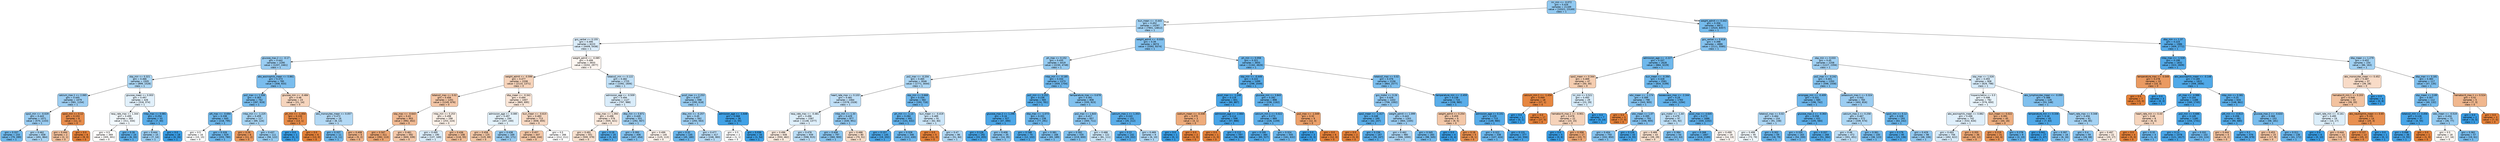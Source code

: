 digraph Tree {
node [shape=box, style="filled, rounded", color="black", fontname="helvetica"] ;
edge [fontname="helvetica"] ;
0 [label="inr_min <= -0.072\ngini = 0.426\nsamples = 21169\nvalue = [10321, 23169]\nclass = 1", fillcolor="#91c9f1"] ;
1 [label="bun_mean <= -0.443\ngini = 0.452\nsamples = 14297\nvalue = [7801, 14812]\nclass = 1", fillcolor="#a1d1f3"] ;
0 -> 1 [labeldistance=2.5, labelangle=45, headlabel="True"] ;
2 [label="gcs_verbal <= 0.155\ngini = 0.495\nsamples = 6223\nvalue = [4409, 5438]\nclass = 1", fillcolor="#daecfa"] ;
1 -> 2 ;
3 [label="glucose_max.2 <= -0.17\ngini = 0.442\nsamples = 2290\nvalue = [1207, 2461]\nclass = 1", fillcolor="#9acdf2"] ;
2 -> 3 ;
4 [label="sbp_min <= 0.321\ngini = 0.466\nsamples = 1505\nvalue = [899, 1528]\nclass = 1", fillcolor="#add7f4"] ;
3 -> 4 ;
5 [label="calcium_max.1 <= 2.065\ngini = 0.445\nsamples = 1079\nvalue = [581, 1154]\nclass = 1", fillcolor="#9dcef2"] ;
4 -> 5 ;
6 [label="spo2_min <= -0.029\ngini = 0.443\nsamples = 1071\nvalue = [570, 1153]\nclass = 1", fillcolor="#9bcdf2"] ;
5 -> 6 ;
7 [label="gini = 0.337\nsamples = 233\nvalue = [79, 289]\nclass = 1", fillcolor="#6fb8ec"] ;
6 -> 7 ;
8 [label="gini = 0.462\nsamples = 838\nvalue = [491, 864]\nclass = 1", fillcolor="#aad5f4"] ;
6 -> 8 ;
9 [label="spo2_min <= 0.12\ngini = 0.153\nsamples = 8\nvalue = [11, 1]\nclass = 0", fillcolor="#e78c4b"] ;
5 -> 9 ;
10 [label="gini = 0.444\nsamples = 2\nvalue = [2, 1]\nclass = 0", fillcolor="#f2c09c"] ;
9 -> 10 ;
11 [label="gini = 0.0\nsamples = 6\nvalue = [9, 0]\nclass = 0", fillcolor="#e58139"] ;
9 -> 11 ;
12 [label="glucose_mean <= 0.003\ngini = 0.497\nsamples = 426\nvalue = [318, 374]\nclass = 1", fillcolor="#e1f0fb"] ;
4 -> 12 ;
13 [label="resp_rate_max <= 1.344\ngini = 0.499\nsamples = 393\nvalue = [311, 334]\nclass = 1", fillcolor="#f1f8fd"] ;
12 -> 13 ;
14 [label="gini = 0.5\nsamples = 369\nvalue = [305, 301]\nclass = 0", fillcolor="#fffdfc"] ;
13 -> 14 ;
15 [label="gini = 0.26\nsamples = 24\nvalue = [6, 33]\nclass = 1", fillcolor="#5dafea"] ;
13 -> 15 ;
16 [label="mbp_max <= 0.081\ngini = 0.254\nsamples = 33\nvalue = [7, 40]\nclass = 1", fillcolor="#5caeea"] ;
12 -> 16 ;
17 [label="gini = 0.444\nsamples = 15\nvalue = [7, 14]\nclass = 1", fillcolor="#9ccef2"] ;
16 -> 17 ;
18 [label="gini = 0.0\nsamples = 18\nvalue = [0, 26]\nclass = 1", fillcolor="#399de5"] ;
16 -> 18 ;
19 [label="abs_eosinophils_mean <= 0.861\ngini = 0.373\nsamples = 785\nvalue = [308, 933]\nclass = 1", fillcolor="#7abdee"] ;
3 -> 19 ;
20 [label="po2_max <= 1.556\ngini = 0.363\nsamples = 762\nvalue = [287, 919]\nclass = 1", fillcolor="#77bced"] ;
19 -> 20 ;
21 [label="ptt_max <= -0.694\ngini = 0.338\nsamples = 645\nvalue = [218, 795]\nclass = 1", fillcolor="#6fb8ec"] ;
20 -> 21 ;
22 [label="gini = 0.5\nsamples = 16\nvalue = [15, 15]\nclass = 0", fillcolor="#ffffff"] ;
21 -> 22 ;
23 [label="gini = 0.328\nsamples = 629\nvalue = [203, 780]\nclass = 1", fillcolor="#6db7ec"] ;
21 -> 23 ;
24 [label="mbp_min <= -1.225\ngini = 0.459\nsamples = 117\nvalue = [69, 124]\nclass = 1", fillcolor="#a7d4f3"] ;
20 -> 24 ;
25 [label="gini = 0.26\nsamples = 6\nvalue = [11, 2]\nclass = 0", fillcolor="#ea985d"] ;
24 -> 25 ;
26 [label="gini = 0.437\nsamples = 111\nvalue = [58, 122]\nclass = 1", fillcolor="#97ccf1"] ;
24 -> 26 ;
27 [label="glucose_min <= -0.484\ngini = 0.48\nsamples = 23\nvalue = [21, 14]\nclass = 0", fillcolor="#f6d5bd"] ;
19 -> 27 ;
28 [label="ph_min <= -1.454\ngini = 0.133\nsamples = 7\nvalue = [13, 1]\nclass = 0", fillcolor="#e78b48"] ;
27 -> 28 ;
29 [label="gini = 0.0\nsamples = 1\nvalue = [0, 1]\nclass = 1", fillcolor="#399de5"] ;
28 -> 29 ;
30 [label="gini = 0.0\nsamples = 6\nvalue = [13, 0]\nclass = 0", fillcolor="#e58139"] ;
28 -> 30 ;
31 [label="abs_monocytes_mean <= 0.057\ngini = 0.472\nsamples = 16\nvalue = [8, 13]\nclass = 1", fillcolor="#b3d9f5"] ;
27 -> 31 ;
32 [label="gini = 0.337\nsamples = 11\nvalue = [3, 11]\nclass = 1", fillcolor="#6fb8ec"] ;
31 -> 32 ;
33 [label="gini = 0.408\nsamples = 5\nvalue = [5, 2]\nclass = 0", fillcolor="#efb388"] ;
31 -> 33 ;
34 [label="weight_admit <= -0.085\ngini = 0.499\nsamples = 3933\nvalue = [3202, 2977]\nclass = 0", fillcolor="#fdf6f1"] ;
2 -> 34 ;
35 [label="weight_admit <= -0.599\ngini = 0.477\nsamples = 2208\nvalue = [2110, 1371]\nclass = 0", fillcolor="#f6d3ba"] ;
34 -> 35 ;
36 [label="totalco2_max <= 0.02\ngini = 0.456\nsamples = 1201\nvalue = [1245, 676]\nclass = 0", fillcolor="#f3c5a5"] ;
35 -> 36 ;
37 [label="sbp_max <= -0.643\ngini = 0.43\nsamples = 903\nvalue = [992, 452]\nclass = 0", fillcolor="#f1ba93"] ;
36 -> 37 ;
38 [label="gini = 0.347\nsamples = 311\nvalue = [392, 113]\nclass = 0", fillcolor="#eca572"] ;
37 -> 38 ;
39 [label="gini = 0.461\nsamples = 592\nvalue = [600, 339]\nclass = 0", fillcolor="#f4c8a9"] ;
37 -> 39 ;
40 [label="mbp_min <= 0.253\ngini = 0.498\nsamples = 298\nvalue = [253, 224]\nclass = 0", fillcolor="#fcf1e8"] ;
36 -> 40 ;
41 [label="gini = 0.495\nsamples = 190\nvalue = [137, 169]\nclass = 1", fillcolor="#daecfa"] ;
40 -> 41 ;
42 [label="gini = 0.436\nsamples = 108\nvalue = [116, 55]\nclass = 0", fillcolor="#f1bd97"] ;
40 -> 42 ;
43 [label="dbp_mean <= -0.341\ngini = 0.494\nsamples = 1007\nvalue = [865, 695]\nclass = 0", fillcolor="#fae6d8"] ;
35 -> 43 ;
44 [label="admission_age <= -0.085\ngini = 0.497\nsamples = 294\nvalue = [207, 240]\nclass = 1", fillcolor="#e4f2fb"] ;
43 -> 44 ;
45 [label="gini = 0.458\nsamples = 125\nvalue = [125, 69]\nclass = 0", fillcolor="#f3c7a6"] ;
44 -> 45 ;
46 [label="gini = 0.438\nsamples = 169\nvalue = [82, 171]\nclass = 1", fillcolor="#98ccf1"] ;
44 -> 46 ;
47 [label="bun_mean <= -0.615\ngini = 0.483\nsamples = 713\nvalue = [658, 455]\nclass = 0", fillcolor="#f7d8c2"] ;
43 -> 47 ;
48 [label="gini = 0.457\nsamples = 447\nvalue = [446, 244]\nclass = 0", fillcolor="#f3c6a5"] ;
47 -> 48 ;
49 [label="gini = 0.5\nsamples = 266\nvalue = [212, 211]\nclass = 0", fillcolor="#fffefe"] ;
47 -> 49 ;
50 [label="totalco2_min <= 0.122\ngini = 0.482\nsamples = 1725\nvalue = [1092, 1606]\nclass = 1", fillcolor="#c0e0f7"] ;
34 -> 50 ;
51 [label="admission_age <= -0.509\ngini = 0.494\nsamples = 1127\nvalue = [797, 988]\nclass = 1", fillcolor="#d9ecfa"] ;
50 -> 51 ;
52 [label="mbp_max <= 1.394\ngini = 0.496\nsamples = 576\nvalue = [505, 421]\nclass = 0", fillcolor="#fbeade"] ;
51 -> 52 ;
53 [label="gini = 0.491\nsamples = 551\nvalue = [500, 379]\nclass = 0", fillcolor="#f9e1cf"] ;
52 -> 53 ;
54 [label="gini = 0.19\nsamples = 25\nvalue = [5, 42]\nclass = 1", fillcolor="#51a9e8"] ;
52 -> 54 ;
55 [label="dbp_min <= 0.871\ngini = 0.449\nsamples = 551\nvalue = [292, 567]\nclass = 1", fillcolor="#9fcff2"] ;
51 -> 55 ;
56 [label="gini = 0.393\nsamples = 406\nvalue = [167, 454]\nclass = 1", fillcolor="#82c1ef"] ;
55 -> 56 ;
57 [label="gini = 0.499\nsamples = 145\nvalue = [125, 113]\nclass = 0", fillcolor="#fdf3ec"] ;
55 -> 57 ;
58 [label="pco2_max <= 2.253\ngini = 0.437\nsamples = 598\nvalue = [295, 618]\nclass = 1", fillcolor="#98ccf1"] ;
50 -> 58 ;
59 [label="dbp_min <= -0.257\ngini = 0.45\nsamples = 562\nvalue = [293, 563]\nclass = 1", fillcolor="#a0d0f3"] ;
58 -> 59 ;
60 [label="gini = 0.32\nsamples = 145\nvalue = [45, 180]\nclass = 1", fillcolor="#6ab6ec"] ;
59 -> 60 ;
61 [label="gini = 0.477\nsamples = 417\nvalue = [248, 383]\nclass = 1", fillcolor="#b9dcf6"] ;
59 -> 61 ;
62 [label="admission_age <= -1.648\ngini = 0.068\nsamples = 36\nvalue = [2, 55]\nclass = 1", fillcolor="#40a1e6"] ;
58 -> 62 ;
63 [label="gini = 0.5\nsamples = 2\nvalue = [1, 1]\nclass = 0", fillcolor="#ffffff"] ;
62 -> 63 ;
64 [label="gini = 0.036\nsamples = 34\nvalue = [1, 54]\nclass = 1", fillcolor="#3d9fe5"] ;
62 -> 64 ;
65 [label="weight_admit <= -0.033\ngini = 0.39\nsamples = 8074\nvalue = [3392, 9374]\nclass = 1", fillcolor="#81c0ee"] ;
1 -> 65 ;
66 [label="ph_max <= 0.152\ngini = 0.435\nsamples = 4419\nvalue = [2230, 4748]\nclass = 1", fillcolor="#96cbf1"] ;
65 -> 66 ;
67 [label="po2_max <= -0.204\ngini = 0.465\nsamples = 3046\nvalue = [1771, 3044]\nclass = 1", fillcolor="#acd6f4"] ;
66 -> 67 ;
68 [label="heart_rate_max <= 0.103\ngini = 0.482\nsamples = 2464\nvalue = [1578, 2328]\nclass = 1", fillcolor="#bfdff7"] ;
67 -> 68 ;
69 [label="resp_rate_max <= -0.481\ngini = 0.496\nsamples = 1587\nvalue = [1148, 1377]\nclass = 1", fillcolor="#deeffb"] ;
68 -> 69 ;
70 [label="gini = 0.496\nsamples = 648\nvalue = [550, 462]\nclass = 0", fillcolor="#fbebdf"] ;
69 -> 70 ;
71 [label="gini = 0.478\nsamples = 939\nvalue = [598, 915]\nclass = 1", fillcolor="#baddf6"] ;
69 -> 71 ;
72 [label="mbp_min <= 1.33\ngini = 0.429\nsamples = 877\nvalue = [430, 951]\nclass = 1", fillcolor="#93c9f1"] ;
68 -> 72 ;
73 [label="gini = 0.408\nsamples = 797\nvalue = [360, 900]\nclass = 1", fillcolor="#88c4ef"] ;
72 -> 73 ;
74 [label="gini = 0.488\nsamples = 80\nvalue = [70, 51]\nclass = 0", fillcolor="#f8ddc9"] ;
72 -> 74 ;
75 [label="sbp_min <= 0.668\ngini = 0.334\nsamples = 582\nvalue = [193, 716]\nclass = 1", fillcolor="#6eb7ec"] ;
67 -> 75 ;
76 [label="ph_min <= -1.13\ngini = 0.284\nsamples = 491\nvalue = [131, 632]\nclass = 1", fillcolor="#62b1ea"] ;
75 -> 76 ;
77 [label="gini = 0.157\nsamples = 145\nvalue = [19, 202]\nclass = 1", fillcolor="#4ca6e7"] ;
76 -> 77 ;
78 [label="gini = 0.328\nsamples = 346\nvalue = [112, 430]\nclass = 1", fillcolor="#6db7ec"] ;
76 -> 78 ;
79 [label="bun_mean <= -0.419\ngini = 0.489\nsamples = 91\nvalue = [62, 84]\nclass = 1", fillcolor="#cbe5f8"] ;
75 -> 79 ;
80 [label="gini = 0.0\nsamples = 5\nvalue = [11, 0]\nclass = 0", fillcolor="#e58139"] ;
79 -> 80 ;
81 [label="gini = 0.47\nsamples = 86\nvalue = [51, 84]\nclass = 1", fillcolor="#b1d8f5"] ;
79 -> 81 ;
82 [label="mbp_min <= -0.185\ngini = 0.334\nsamples = 1373\nvalue = [459, 1704]\nclass = 1", fillcolor="#6eb7ec"] ;
66 -> 82 ;
83 [label="po2_min <= 0.252\ngini = 0.236\nsamples = 565\nvalue = [124, 781]\nclass = 1", fillcolor="#58ade9"] ;
82 -> 83 ;
84 [label="glucose_max.2 <= 1.296\ngini = 0.16\nsamples = 327\nvalue = [47, 490]\nclass = 1", fillcolor="#4ca6e7"] ;
83 -> 84 ;
85 [label="gini = 0.126\nsamples = 292\nvalue = [33, 455]\nclass = 1", fillcolor="#47a4e7"] ;
84 -> 85 ;
86 [label="gini = 0.408\nsamples = 35\nvalue = [14, 35]\nclass = 1", fillcolor="#88c4ef"] ;
84 -> 86 ;
87 [label="dbp_max <= -1.073\ngini = 0.331\nsamples = 238\nvalue = [77, 291]\nclass = 1", fillcolor="#6db7ec"] ;
83 -> 87 ;
88 [label="gini = 0.188\nsamples = 70\nvalue = [12, 102]\nclass = 1", fillcolor="#50a9e8"] ;
87 -> 88 ;
89 [label="gini = 0.381\nsamples = 168\nvalue = [65, 189]\nclass = 1", fillcolor="#7dbfee"] ;
87 -> 89 ;
90 [label="temperature_max <= 0.678\ngini = 0.391\nsamples = 808\nvalue = [335, 923]\nclass = 1", fillcolor="#81c1ee"] ;
82 -> 90 ;
91 [label="po2_max <= 1.643\ngini = 0.417\nsamples = 657\nvalue = [300, 711]\nclass = 1", fillcolor="#8dc6f0"] ;
90 -> 91 ;
92 [label="gini = 0.392\nsamples = 535\nvalue = [219, 600]\nclass = 1", fillcolor="#81c1ee"] ;
91 -> 92 ;
93 [label="gini = 0.488\nsamples = 122\nvalue = [81, 111]\nclass = 1", fillcolor="#c9e5f8"] ;
91 -> 93 ;
94 [label="calcium_max.1 <= 1.353\ngini = 0.243\nsamples = 151\nvalue = [35, 212]\nclass = 1", fillcolor="#5aade9"] ;
90 -> 94 ;
95 [label="gini = 0.22\nsamples = 142\nvalue = [29, 202]\nclass = 1", fillcolor="#55abe9"] ;
94 -> 95 ;
96 [label="gini = 0.469\nsamples = 9\nvalue = [6, 10]\nclass = 1", fillcolor="#b0d8f5"] ;
94 -> 96 ;
97 [label="ph_min <= 0.058\ngini = 0.321\nsamples = 3655\nvalue = [1162, 4626]\nclass = 1", fillcolor="#6bb6ec"] ;
65 -> 97 ;
98 [label="sbp_min <= -0.449\ngini = 0.222\nsamples = 1499\nvalue = [298, 2049]\nclass = 1", fillcolor="#56abe9"] ;
97 -> 98 ;
99 [label="pco2_max <= -1.248\ngini = 0.119\nsamples = 601\nvalue = [60, 887]\nclass = 1", fillcolor="#46a4e7"] ;
98 -> 99 ;
100 [label="sodium_mean <= -0.338\ngini = 0.375\nsamples = 3\nvalue = [3, 1]\nclass = 0", fillcolor="#eeab7b"] ;
99 -> 100 ;
101 [label="gini = 0.0\nsamples = 1\nvalue = [0, 1]\nclass = 1", fillcolor="#399de5"] ;
100 -> 101 ;
102 [label="gini = 0.0\nsamples = 2\nvalue = [3, 0]\nclass = 0", fillcolor="#e58139"] ;
100 -> 102 ;
103 [label="admission_age <= -2.664\ngini = 0.114\nsamples = 598\nvalue = [57, 886]\nclass = 1", fillcolor="#46a3e7"] ;
99 -> 103 ;
104 [label="gini = 0.0\nsamples = 1\nvalue = [1, 0]\nclass = 0", fillcolor="#e58139"] ;
103 -> 104 ;
105 [label="gini = 0.112\nsamples = 597\nvalue = [56, 886]\nclass = 1", fillcolor="#46a3e7"] ;
103 -> 105 ;
106 [label="glucose_min <= 3.843\ngini = 0.282\nsamples = 898\nvalue = [238, 1162]\nclass = 1", fillcolor="#62b1ea"] ;
98 -> 106 ;
107 [label="calcium_min.1 <= 0.022\ngini = 0.273\nsamples = 889\nvalue = [226, 1159]\nclass = 1", fillcolor="#60b0ea"] ;
106 -> 107 ;
108 [label="gini = 0.195\nsamples = 384\nvalue = [65, 527]\nclass = 1", fillcolor="#51a9e8"] ;
107 -> 108 ;
109 [label="gini = 0.324\nsamples = 505\nvalue = [161, 632]\nclass = 1", fillcolor="#6bb6ec"] ;
107 -> 109 ;
110 [label="po2_max <= -1.049\ngini = 0.32\nsamples = 9\nvalue = [12, 3]\nclass = 0", fillcolor="#eca06a"] ;
106 -> 110 ;
111 [label="gini = 0.0\nsamples = 3\nvalue = [0, 3]\nclass = 1", fillcolor="#399de5"] ;
110 -> 111 ;
112 [label="gini = 0.0\nsamples = 6\nvalue = [12, 0]\nclass = 0", fillcolor="#e58139"] ;
110 -> 112 ;
113 [label="totalco2_max <= 0.02\ngini = 0.376\nsamples = 2156\nvalue = [864, 2577]\nclass = 1", fillcolor="#7bbeee"] ;
97 -> 113 ;
114 [label="gcs_motor <= 0.26\ngini = 0.426\nsamples = 1432\nvalue = [706, 1592]\nclass = 1", fillcolor="#91c8f1"] ;
113 -> 114 ;
115 [label="spo2_mean <= -1.417\ngini = 0.248\nsamples = 169\nvalue = [42, 247]\nclass = 1", fillcolor="#5baee9"] ;
114 -> 115 ;
116 [label="gini = 0.0\nsamples = 2\nvalue = [3, 0]\nclass = 0", fillcolor="#e58139"] ;
115 -> 116 ;
117 [label="gini = 0.236\nsamples = 167\nvalue = [39, 247]\nclass = 1", fillcolor="#58ace9"] ;
115 -> 117 ;
118 [label="weight_admit <= 1.099\ngini = 0.443\nsamples = 1263\nvalue = [664, 1345]\nclass = 1", fillcolor="#9bcdf2"] ;
114 -> 118 ;
119 [label="gini = 0.462\nsamples = 980\nvalue = [566, 1000]\nclass = 1", fillcolor="#a9d4f4"] ;
118 -> 119 ;
120 [label="gini = 0.345\nsamples = 283\nvalue = [98, 345]\nclass = 1", fillcolor="#71b9ec"] ;
118 -> 120 ;
121 [label="temperature_min <= -2.459\ngini = 0.238\nsamples = 724\nvalue = [158, 985]\nclass = 1", fillcolor="#59ade9"] ;
113 -> 121 ;
122 [label="weight_admit <= 0.254\ngini = 0.459\nsamples = 9\nvalue = [9, 5]\nclass = 0", fillcolor="#f3c7a7"] ;
121 -> 122 ;
123 [label="gini = 0.0\nsamples = 4\nvalue = [0, 4]\nclass = 1", fillcolor="#399de5"] ;
122 -> 123 ;
124 [label="gini = 0.18\nsamples = 5\nvalue = [9, 1]\nclass = 0", fillcolor="#e88f4f"] ;
122 -> 124 ;
125 [label="admission_age <= 0.151\ngini = 0.229\nsamples = 715\nvalue = [149, 980]\nclass = 1", fillcolor="#57ace9"] ;
121 -> 125 ;
126 [label="gini = 0.322\nsamples = 338\nvalue = [107, 424]\nclass = 1", fillcolor="#6bb6ec"] ;
125 -> 126 ;
127 [label="gini = 0.131\nsamples = 377\nvalue = [42, 556]\nclass = 1", fillcolor="#48a4e7"] ;
125 -> 127 ;
128 [label="weight_admit <= 0.442\ngini = 0.356\nsamples = 6872\nvalue = [2520, 8357]\nclass = 1", fillcolor="#75bbed"] ;
0 -> 128 [labeldistance=2.5, labelangle=-45, headlabel="False"] ;
129 [label="gcs_verbal <= 0.618\ngini = 0.398\nsamples = 4886\nvalue = [2111, 5585]\nclass = 1", fillcolor="#84c2ef"] ;
128 -> 129 ;
130 [label="admission_age <= -2.227\ngini = 0.337\nsamples = 2628\nvalue = [884, 3229]\nclass = 1", fillcolor="#6fb8ec"] ;
129 -> 130 ;
131 [label="spo2_mean <= 0.344\ngini = 0.469\nsamples = 47\nvalue = [50, 30]\nclass = 0", fillcolor="#f5cdb0"] ;
130 -> 131 ;
132 [label="calcium_min.1 <= -1.434\ngini = 0.069\nsamples = 18\nvalue = [27, 1]\nclass = 0", fillcolor="#e68640"] ;
131 -> 132 ;
133 [label="gini = 0.0\nsamples = 1\nvalue = [0, 1]\nclass = 1", fillcolor="#399de5"] ;
132 -> 133 ;
134 [label="gini = 0.0\nsamples = 17\nvalue = [27, 0]\nclass = 0", fillcolor="#e58139"] ;
132 -> 134 ;
135 [label="inr_min <= 0.521\ngini = 0.493\nsamples = 29\nvalue = [23, 29]\nclass = 1", fillcolor="#d6ebfa"] ;
131 -> 135 ;
136 [label="hematocrit_max.1 <= -0.901\ngini = 0.478\nsamples = 22\nvalue = [23, 15]\nclass = 0", fillcolor="#f6d3ba"] ;
135 -> 136 ;
137 [label="gini = 0.0\nsamples = 5\nvalue = [0, 8]\nclass = 1", fillcolor="#399de5"] ;
136 -> 137 ;
138 [label="gini = 0.358\nsamples = 17\nvalue = [23, 7]\nclass = 0", fillcolor="#eda775"] ;
136 -> 138 ;
139 [label="gini = 0.0\nsamples = 7\nvalue = [0, 14]\nclass = 1", fillcolor="#399de5"] ;
135 -> 139 ;
140 [label="bun_mean <= -0.394\ngini = 0.328\nsamples = 2581\nvalue = [834, 3199]\nclass = 1", fillcolor="#6db7ec"] ;
130 -> 140 ;
141 [label="wbc_mean <= -1.174\ngini = 0.399\nsamples = 798\nvalue = [343, 905]\nclass = 1", fillcolor="#84c2ef"] ;
140 -> 141 ;
142 [label="gini = 0.0\nsamples = 5\nvalue = [7, 0]\nclass = 0", fillcolor="#e58139"] ;
141 -> 142 ;
143 [label="wbc_mean <= 1.07\ngini = 0.395\nsamples = 793\nvalue = [336, 905]\nclass = 1", fillcolor="#83c1ef"] ;
141 -> 143 ;
144 [label="gini = 0.404\nsamples = 750\nvalue = [332, 850]\nclass = 1", fillcolor="#86c3ef"] ;
143 -> 144 ;
145 [label="gini = 0.126\nsamples = 43\nvalue = [4, 55]\nclass = 1", fillcolor="#47a4e7"] ;
143 -> 145 ;
146 [label="baseexcess_max <= -2.344\ngini = 0.29\nsamples = 1783\nvalue = [491, 2294]\nclass = 1", fillcolor="#63b2eb"] ;
140 -> 146 ;
147 [label="gcs_motor <= -1.44\ngini = 0.479\nsamples = 97\nvalue = [61, 92]\nclass = 1", fillcolor="#bcdef6"] ;
146 -> 147 ;
148 [label="gini = 0.489\nsamples = 43\nvalue = [39, 29]\nclass = 0", fillcolor="#f8dfcc"] ;
147 -> 148 ;
149 [label="gini = 0.384\nsamples = 54\nvalue = [22, 63]\nclass = 1", fillcolor="#7ebfee"] ;
147 -> 149 ;
150 [label="pco2_max <= 4.645\ngini = 0.273\nsamples = 1686\nvalue = [430, 2202]\nclass = 1", fillcolor="#60b0ea"] ;
146 -> 150 ;
151 [label="gini = 0.268\nsamples = 1667\nvalue = [416, 2189]\nclass = 1", fillcolor="#5fb0ea"] ;
150 -> 151 ;
152 [label="gini = 0.499\nsamples = 19\nvalue = [14, 13]\nclass = 0", fillcolor="#fdf6f1"] ;
150 -> 152 ;
153 [label="sbp_min <= 0.033\ngini = 0.45\nsamples = 2258\nvalue = [1227, 2356]\nclass = 1", fillcolor="#a0d0f3"] ;
129 -> 153 ;
154 [label="po2_max <= -0.242\ngini = 0.401\nsamples = 1350\nvalue = [598, 1558]\nclass = 1", fillcolor="#85c3ef"] ;
153 -> 154 ;
155 [label="aniongap_min <= -0.409\ngini = 0.331\nsamples = 585\nvalue = [196, 742]\nclass = 1", fillcolor="#6db7ec"] ;
154 -> 155 ;
156 [label="totalco2_max <= 0.02\ngini = 0.464\nsamples = 154\nvalue = [91, 158]\nclass = 1", fillcolor="#abd5f4"] ;
155 -> 156 ;
157 [label="gini = 0.499\nsamples = 95\nvalue = [73, 79]\nclass = 1", fillcolor="#f0f8fd"] ;
156 -> 157 ;
158 [label="gini = 0.302\nsamples = 59\nvalue = [18, 79]\nclass = 1", fillcolor="#66b3eb"] ;
156 -> 158 ;
159 [label="glucose_max.2 <= -0.363\ngini = 0.258\nsamples = 431\nvalue = [105, 584]\nclass = 1", fillcolor="#5dafea"] ;
155 -> 159 ;
160 [label="gini = 0.335\nsamples = 163\nvalue = [54, 200]\nclass = 1", fillcolor="#6eb7ec"] ;
159 -> 160 ;
161 [label="gini = 0.207\nsamples = 268\nvalue = [51, 384]\nclass = 1", fillcolor="#53aae8"] ;
159 -> 161 ;
162 [label="potassium_max.1 <= 0.324\ngini = 0.442\nsamples = 765\nvalue = [402, 816]\nclass = 1", fillcolor="#9bcdf2"] ;
154 -> 162 ;
163 [label="calcium_max.1 <= 0.258\ngini = 0.467\nsamples = 572\nvalue = [339, 574]\nclass = 1", fillcolor="#aed7f4"] ;
162 -> 163 ;
164 [label="gini = 0.48\nsamples = 472\nvalue = [301, 451]\nclass = 1", fillcolor="#bddef6"] ;
163 -> 164 ;
165 [label="gini = 0.361\nsamples = 100\nvalue = [38, 123]\nclass = 1", fillcolor="#76bbed"] ;
163 -> 165 ;
166 [label="spo2_min <= 0.12\ngini = 0.328\nsamples = 193\nvalue = [63, 242]\nclass = 1", fillcolor="#6db7ec"] ;
162 -> 166 ;
167 [label="gini = 0.179\nsamples = 95\nvalue = [15, 136]\nclass = 1", fillcolor="#4fa8e8"] ;
166 -> 167 ;
168 [label="gini = 0.429\nsamples = 98\nvalue = [48, 106]\nclass = 1", fillcolor="#93c9f1"] ;
166 -> 168 ;
169 [label="sbp_max <= 1.026\ngini = 0.493\nsamples = 908\nvalue = [629, 798]\nclass = 1", fillcolor="#d5eaf9"] ;
153 -> 169 ;
170 [label="hispanic/latino <= 0.5\ngini = 0.498\nsamples = 782\nvalue = [576, 650]\nclass = 1", fillcolor="#e8f4fc"] ;
169 -> 170 ;
171 [label="abs_eosinophils_mean <= 0.882\ngini = 0.496\nsamples = 742\nvalue = [532, 634]\nclass = 1", fillcolor="#dfeffb"] ;
170 -> 171 ;
172 [label="gini = 0.493\nsamples = 706\nvalue = [492, 622]\nclass = 1", fillcolor="#d6ebfa"] ;
171 -> 172 ;
173 [label="gini = 0.355\nsamples = 36\nvalue = [40, 12]\nclass = 0", fillcolor="#eda774"] ;
171 -> 173 ;
174 [label="bun_mean <= 0.022\ngini = 0.391\nsamples = 40\nvalue = [44, 16]\nclass = 0", fillcolor="#eeaf81"] ;
170 -> 174 ;
175 [label="gini = 0.219\nsamples = 31\nvalue = [42, 6]\nclass = 0", fillcolor="#e99355"] ;
174 -> 175 ;
176 [label="gini = 0.278\nsamples = 9\nvalue = [2, 10]\nclass = 1", fillcolor="#61b1ea"] ;
174 -> 176 ;
177 [label="abs_lymphocytes_mean <= -0.099\ngini = 0.388\nsamples = 126\nvalue = [53, 148]\nclass = 1", fillcolor="#80c0ee"] ;
169 -> 177 ;
178 [label="temperature_min <= 0.336\ngini = 0.18\nsamples = 45\nvalue = [7, 63]\nclass = 1", fillcolor="#4fa8e8"] ;
177 -> 178 ;
179 [label="gini = 0.041\nsamples = 27\nvalue = [1, 47]\nclass = 1", fillcolor="#3d9fe6"] ;
178 -> 179 ;
180 [label="gini = 0.397\nsamples = 18\nvalue = [6, 16]\nclass = 1", fillcolor="#83c2ef"] ;
178 -> 180 ;
181 [label="heart_rate_max <= 0.348\ngini = 0.456\nsamples = 81\nvalue = [46, 85]\nclass = 1", fillcolor="#a4d2f3"] ;
177 -> 181 ;
182 [label="gini = 0.4\nsamples = 59\nvalue = [26, 68]\nclass = 1", fillcolor="#85c2ef"] ;
181 -> 182 ;
183 [label="gini = 0.497\nsamples = 22\nvalue = [20, 17]\nclass = 0", fillcolor="#fbece1"] ;
181 -> 183 ;
184 [label="dbp_min <= 1.37\ngini = 0.224\nsamples = 1986\nvalue = [409, 2772]\nclass = 1", fillcolor="#56abe9"] ;
128 -> 184 ;
185 [label="mbp_max <= -1.526\ngini = 0.196\nsamples = 1832\nvalue = [323, 2609]\nclass = 1", fillcolor="#52a9e8"] ;
184 -> 185 ;
186 [label="temperature_max <= -0.049\ngini = 0.278\nsamples = 10\nvalue = [15, 3]\nclass = 0", fillcolor="#ea9a61"] ;
185 -> 186 ;
187 [label="gini = 0.0\nsamples = 7\nvalue = [15, 0]\nclass = 0", fillcolor="#e58139"] ;
186 -> 187 ;
188 [label="gini = 0.0\nsamples = 3\nvalue = [0, 3]\nclass = 1", fillcolor="#399de5"] ;
186 -> 188 ;
189 [label="abs_eosinophils_mean <= -0.148\ngini = 0.189\nsamples = 1822\nvalue = [308, 2606]\nclass = 1", fillcolor="#50a9e8"] ;
185 -> 189 ;
190 [label="ph_max <= -4.986\ngini = 0.154\nsamples = 1188\nvalue = [160, 1745]\nclass = 1", fillcolor="#4ba6e7"] ;
189 -> 190 ;
191 [label="heart_rate_min <= 0.43\ngini = 0.48\nsamples = 8\nvalue = [6, 4]\nclass = 0", fillcolor="#f6d5bd"] ;
190 -> 191 ;
192 [label="gini = 0.0\nsamples = 4\nvalue = [5, 0]\nclass = 0", fillcolor="#e58139"] ;
191 -> 192 ;
193 [label="gini = 0.32\nsamples = 4\nvalue = [1, 4]\nclass = 1", fillcolor="#6ab6ec"] ;
191 -> 193 ;
194 [label="po2_min <= 0.686\ngini = 0.149\nsamples = 1180\nvalue = [154, 1741]\nclass = 1", fillcolor="#4ba6e7"] ;
190 -> 194 ;
195 [label="gini = 0.13\nsamples = 1078\nvalue = [121, 1617]\nclass = 1", fillcolor="#48a4e7"] ;
194 -> 195 ;
196 [label="gini = 0.332\nsamples = 102\nvalue = [33, 124]\nclass = 1", fillcolor="#6eb7ec"] ;
194 -> 196 ;
197 [label="mbp_min <= 0.381\ngini = 0.25\nsamples = 634\nvalue = [148, 861]\nclass = 1", fillcolor="#5baee9"] ;
189 -> 197 ;
198 [label="ptt_min <= -0.813\ngini = 0.206\nsamples = 481\nvalue = [90, 680]\nclass = 1", fillcolor="#53aae8"] ;
197 -> 198 ;
199 [label="gini = 0.444\nsamples = 5\nvalue = [4, 2]\nclass = 0", fillcolor="#f2c09c"] ;
198 -> 199 ;
200 [label="gini = 0.2\nsamples = 476\nvalue = [86, 678]\nclass = 1", fillcolor="#52a9e8"] ;
198 -> 200 ;
201 [label="glucose_max.2 <= -0.633\ngini = 0.368\nsamples = 153\nvalue = [58, 181]\nclass = 1", fillcolor="#78bced"] ;
197 -> 201 ;
202 [label="gini = 0.453\nsamples = 15\nvalue = [17, 9]\nclass = 0", fillcolor="#f3c4a2"] ;
201 -> 202 ;
203 [label="gini = 0.311\nsamples = 138\nvalue = [41, 172]\nclass = 1", fillcolor="#68b4eb"] ;
201 -> 203 ;
204 [label="dbp_mean <= 1.279\ngini = 0.452\nsamples = 154\nvalue = [86, 163]\nclass = 1", fillcolor="#a1d1f3"] ;
184 -> 204 ;
205 [label="abs_monocytes_mean <= 0.452\ngini = 0.487\nsamples = 37\nvalue = [39, 28]\nclass = 0", fillcolor="#f8dbc7"] ;
204 -> 205 ;
206 [label="hematocrit_min.1 <= 0.203\ngini = 0.448\nsamples = 33\nvalue = [39, 20]\nclass = 0", fillcolor="#f2c29f"] ;
205 -> 206 ;
207 [label="heart_rate_min <= -0.161\ngini = 0.495\nsamples = 19\nvalue = [14, 17]\nclass = 1", fillcolor="#dceefa"] ;
206 -> 207 ;
208 [label="gini = 0.0\nsamples = 6\nvalue = [0, 10]\nclass = 1", fillcolor="#399de5"] ;
207 -> 208 ;
209 [label="gini = 0.444\nsamples = 13\nvalue = [14, 7]\nclass = 0", fillcolor="#f2c09c"] ;
207 -> 209 ;
210 [label="abs_neutrophils_mean <= 0.65\ngini = 0.191\nsamples = 14\nvalue = [25, 3]\nclass = 0", fillcolor="#e89051"] ;
206 -> 210 ;
211 [label="gini = 0.137\nsamples = 13\nvalue = [25, 2]\nclass = 0", fillcolor="#e78b49"] ;
210 -> 211 ;
212 [label="gini = 0.0\nsamples = 1\nvalue = [0, 1]\nclass = 1", fillcolor="#399de5"] ;
210 -> 212 ;
213 [label="gini = 0.0\nsamples = 4\nvalue = [0, 8]\nclass = 1", fillcolor="#399de5"] ;
205 -> 213 ;
214 [label="dbp_max <= 3.181\ngini = 0.383\nsamples = 117\nvalue = [47, 135]\nclass = 1", fillcolor="#7ebfee"] ;
204 -> 214 ;
215 [label="sbp_mean <= 0.89\ngini = 0.357\nsamples = 112\nvalue = [40, 132]\nclass = 1", fillcolor="#75bbed"] ;
214 -> 215 ;
216 [label="totalco2_min <= 3.456\ngini = 0.126\nsamples = 37\nvalue = [4, 55]\nclass = 1", fillcolor="#47a4e7"] ;
215 -> 216 ;
217 [label="gini = 0.098\nsamples = 36\nvalue = [3, 55]\nclass = 1", fillcolor="#44a2e6"] ;
216 -> 217 ;
218 [label="gini = 0.0\nsamples = 1\nvalue = [1, 0]\nclass = 0", fillcolor="#e58139"] ;
216 -> 218 ;
219 [label="wbc_mean <= -0.519\ngini = 0.434\nsamples = 75\nvalue = [36, 77]\nclass = 1", fillcolor="#96cbf1"] ;
215 -> 219 ;
220 [label="gini = 0.5\nsamples = 18\nvalue = [17, 16]\nclass = 0", fillcolor="#fdf8f3"] ;
219 -> 220 ;
221 [label="gini = 0.362\nsamples = 57\nvalue = [19, 61]\nclass = 1", fillcolor="#77bced"] ;
219 -> 221 ;
222 [label="hematocrit_max.1 <= 0.524\ngini = 0.42\nsamples = 5\nvalue = [7, 3]\nclass = 0", fillcolor="#f0b78e"] ;
214 -> 222 ;
223 [label="gini = 0.0\nsamples = 2\nvalue = [0, 3]\nclass = 1", fillcolor="#399de5"] ;
222 -> 223 ;
224 [label="gini = 0.0\nsamples = 3\nvalue = [7, 0]\nclass = 0", fillcolor="#e58139"] ;
222 -> 224 ;
}